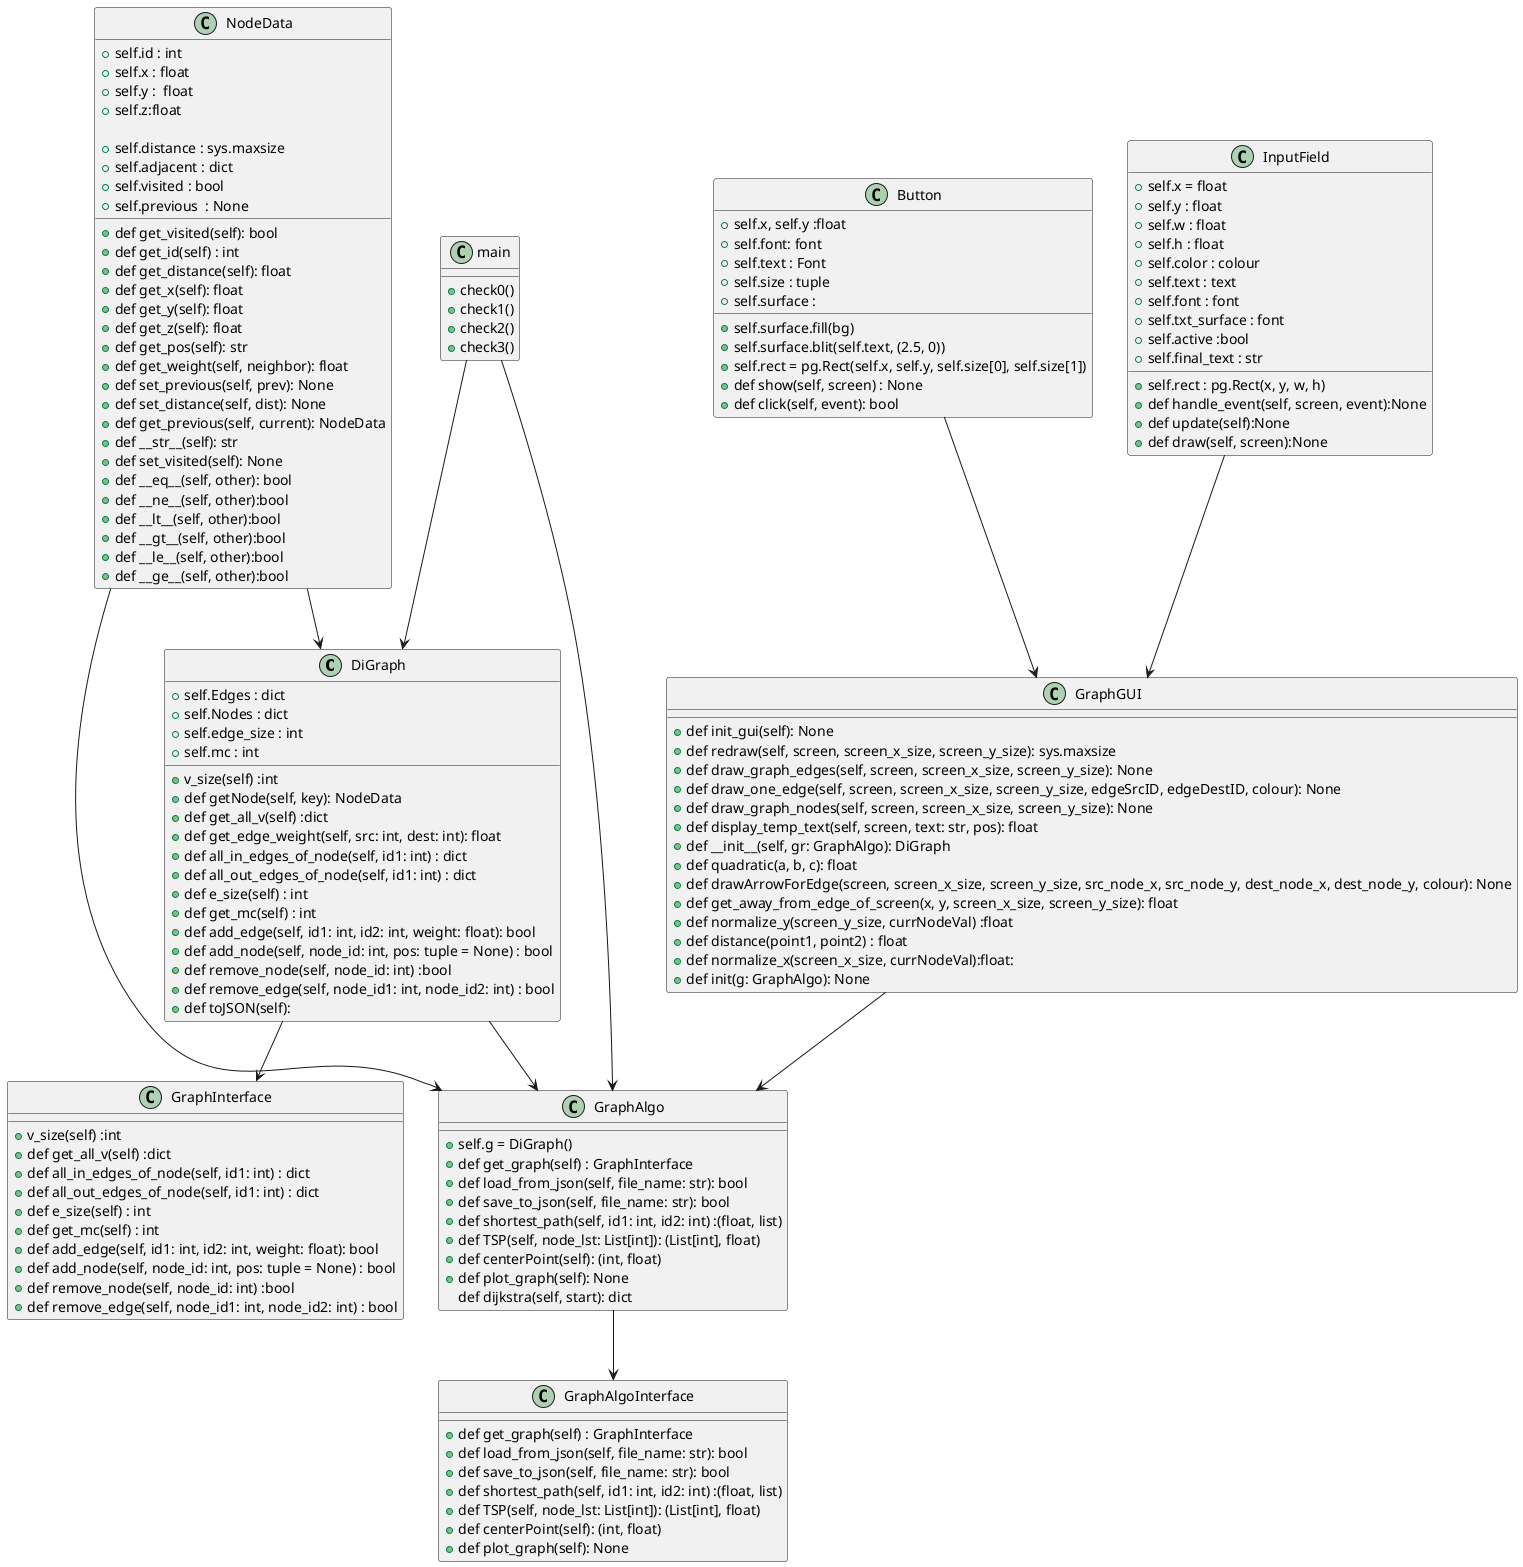 @startuml
'https://plantuml.com/class-diagram

@startuml
'https://plantuml.com/sequence-diagram


class DiGraph{

+self.Edges : dict
+self.Nodes : dict
+ self.edge_size : int
+ self.mc : int

+ v_size(self) :int
+def getNode(self, key): NodeData
+def get_all_v(self) :dict
+def get_edge_weight(self, src: int, dest: int): float
+def all_in_edges_of_node(self, id1: int) : dict
+def all_out_edges_of_node(self, id1: int) : dict
+def e_size(self) : int
+def get_mc(self) : int
+def add_edge(self, id1: int, id2: int, weight: float): bool
+def add_node(self, node_id: int, pos: tuple = None) : bool
+def remove_node(self, node_id: int) :bool
+def remove_edge(self, node_id1: int, node_id2: int) : bool
+def toJSON(self):

}
class GraphInterface{

+ v_size(self) :int
+def get_all_v(self) :dict
+def all_in_edges_of_node(self, id1: int) : dict
+def all_out_edges_of_node(self, id1: int) : dict
+def e_size(self) : int
+def get_mc(self) : int
+def add_edge(self, id1: int, id2: int, weight: float): bool
+def add_node(self, node_id: int, pos: tuple = None) : bool
+def remove_node(self, node_id: int) :bool
+def remove_edge(self, node_id1: int, node_id2: int) : bool
}

class GraphAlgo{

+self.g = DiGraph()


+def get_graph(self) : GraphInterface
+def load_from_json(self, file_name: str): bool
+def save_to_json(self, file_name: str): bool
+def shortest_path(self, id1: int, id2: int) :(float, list)
+def TSP(self, node_lst: List[int]): (List[int], float)
+def centerPoint(self): (int, float)
+def plot_graph(self): None
def dijkstra(self, start): dict

}
class GraphAlgoInterface{

+def get_graph(self) : GraphInterface
+def load_from_json(self, file_name: str): bool
+def save_to_json(self, file_name: str): bool
+def shortest_path(self, id1: int, id2: int) :(float, list)
+def TSP(self, node_lst: List[int]): (List[int], float)
+def centerPoint(self): (int, float)
+def plot_graph(self): None
}

class main{
+check0()
+check1()
+check2()
+check3()

}

class NodeData{

+self.id : int
+self.x : float
+self.y :  float
+self.z:float

 +self.distance : sys.maxsize
 +self.adjacent : dict
 +self.visited : bool
 +self.previous  : None
 +def get_visited(self): bool
 +def get_id(self) : int
 +def get_distance(self): float
 +def get_x(self): float
 +def get_y(self): float
 +def get_z(self): float
 +def get_pos(self): str
 +def get_weight(self, neighbor): float
 +def set_previous(self, prev): None
 +def set_distance(self, dist): None
 +def get_previous(self, current): NodeData
 +def __str__(self): str
 +def set_visited(self): None
 +def __eq__(self, other): bool
 +def __ne__(self, other):bool
 +def __lt__(self, other):bool
 +def __gt__(self, other):bool
 +def __le__(self, other):bool
 +def __ge__(self, other):bool


}
 class Button{
+self.x, self.y :float
+ self.font: font
+self.text : Font
+self.size : tuple
+self.surface :
+self.surface.fill(bg)
+self.surface.blit(self.text, (2.5, 0))
+self.rect = pg.Rect(self.x, self.y, self.size[0], self.size[1])
+def show(self, screen) : None
+def click(self, event): bool
 }

 class GraphGUI{
+ def init_gui(self): None
+ def redraw(self, screen, screen_x_size, screen_y_size): sys.maxsize
+ def draw_graph_edges(self, screen, screen_x_size, screen_y_size): None
 +def draw_one_edge(self, screen, screen_x_size, screen_y_size, edgeSrcID, edgeDestID, colour): None
 +def draw_graph_nodes(self, screen, screen_x_size, screen_y_size): None
+ def display_temp_text(self, screen, text: str, pos): float
+ def __init__(self, gr: GraphAlgo): DiGraph
+ def quadratic(a, b, c): float
+ def drawArrowForEdge(screen, screen_x_size, screen_y_size, src_node_x, src_node_y, dest_node_x, dest_node_y, colour): None
+ def get_away_from_edge_of_screen(x, y, screen_x_size, screen_y_size): float
+ def normalize_y(screen_y_size, currNodeVal) :float
+ def distance(point1, point2) : float
 + def normalize_x(screen_x_size, currNodeVal):float:
 +def init(g: GraphAlgo): None


 }
 class InputField{
+ self.x = float
+ self.y : float
+ self.w : float
+ self.h : float
+ self.rect : pg.Rect(x, y, w, h)
  +self.color : colour
  +self.text : text
 + self.font : font
 + self.txt_surface : font
+ self.active :bool
+self.final_text : str

+ def handle_event(self, screen, event):None
 +def update(self):None
 +def draw(self, screen):None

 }

InputField--> GraphGUI
Button-->GraphGUI
GraphGUI-->GraphAlgo
DiGraph-->GraphInterface
GraphAlgo-->GraphAlgoInterface
DiGraph-->GraphAlgo
NodeData-->DiGraph
NodeData-->GraphAlgo
main-->GraphAlgo
main-->DiGraph


@enduml
